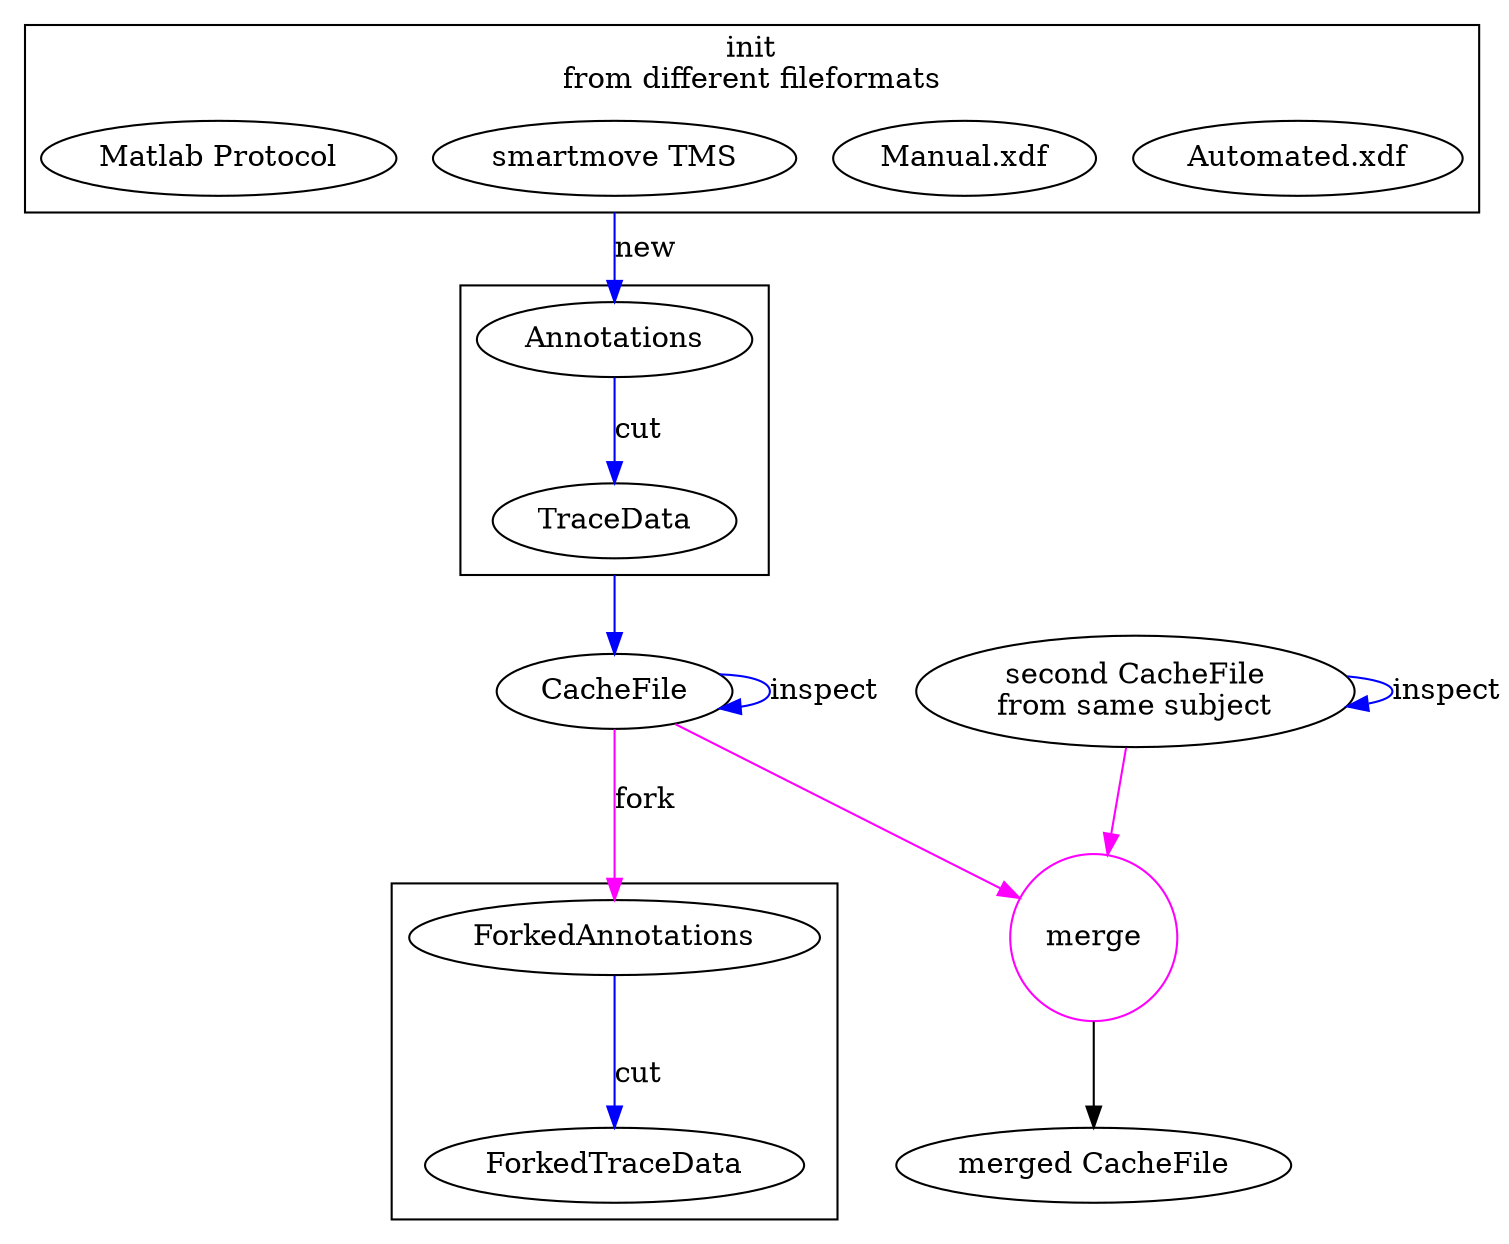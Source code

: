    digraph G{
        
    compound=true;
    # rankdir = LR;    
    # splines=ortho
    
    subgraph cluster0 {
      label = "init\nfrom different fileformats"
      
      axdf[label="Automated.xdf"]
      nxdf[label="Manual.xdf"]
      smartmove[label="smartmove TMS"]
      mat[label="Matlab Protocol"]
      }

    subgraph cluster1{
    rank = 1     
     Annotations
     TraceData
    }
    
    subgraph cluster2{
    rank = 1     
     ForkedAnnotations
     ForkedTraceData
    }
        

    cache[label="CacheFile"]
    cache1[label="second CacheFile\nfrom same subject"]
    merged[label="merged CacheFile"]

    merge[shape="circle", color=magenta]
    cache -> merge[color=magenta]
    cache1 -> merge[color=magenta]
    merge -> merged

    smartmove -> Annotations[ltail=cluster0] [label="new", color="blue"];    
    Annotations -> TraceData [label="cut", color="blue"];
    TraceData -> cache[ltail=cluster1, lhead=cluster2] [color="blue"];
    cache -> ForkedAnnotations [lhead=cluster1] [label="fork", color="magenta"];
  
    ForkedAnnotations -> ForkedTraceData [label="cut", color="blue"];

    cache -> cache [label="inspect", color=blue]
    cache1 -> cache1 [label="inspect", color=blue]
    
   }
